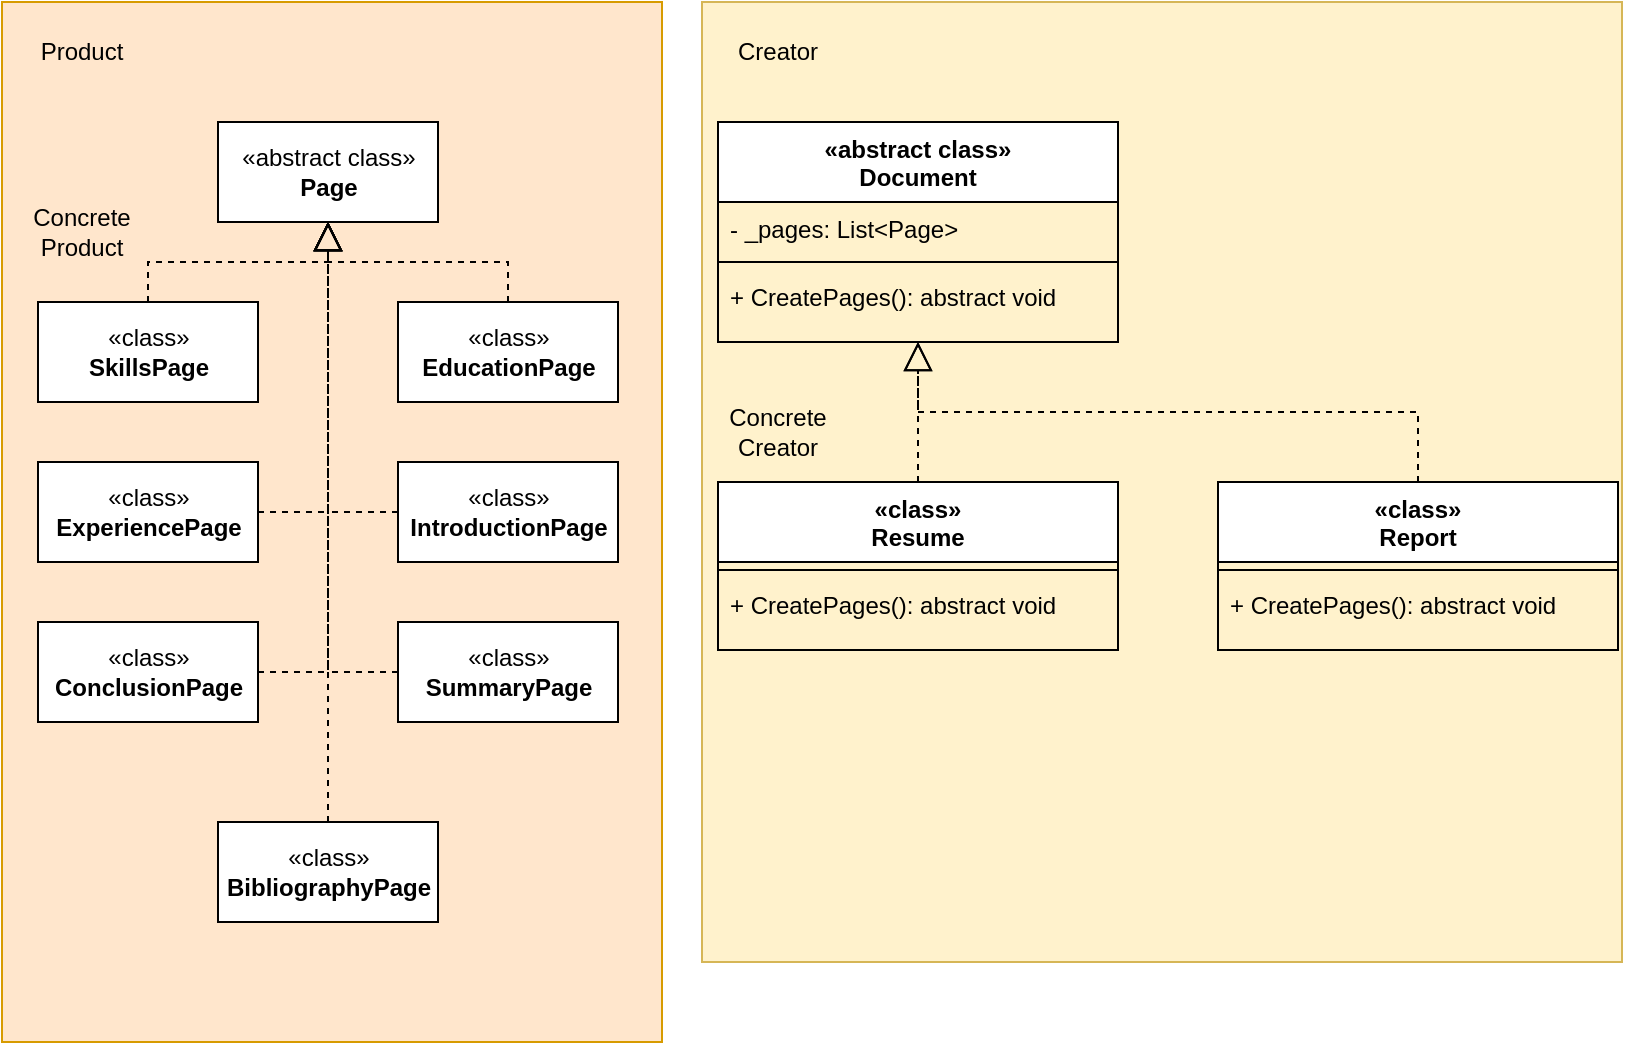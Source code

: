 <mxfile version="15.4.1" type="device"><diagram id="kqql9GxTmJMYZUTySXge" name="Page-1"><mxGraphModel dx="1117" dy="600" grid="1" gridSize="10" guides="1" tooltips="1" connect="1" arrows="1" fold="1" page="1" pageScale="1" pageWidth="850" pageHeight="1100" math="0" shadow="0"><root><mxCell id="0"/><mxCell id="1" parent="0"/><mxCell id="RyHK5aP5DB3kqJ4euYBT-2" value="" style="rounded=0;whiteSpace=wrap;html=1;fillColor=#fff2cc;strokeColor=#d6b656;" vertex="1" parent="1"><mxGeometry x="370" y="40" width="460" height="480" as="geometry"/></mxCell><mxCell id="RyHK5aP5DB3kqJ4euYBT-1" value="" style="rounded=0;whiteSpace=wrap;html=1;fillColor=#ffe6cc;strokeColor=#d79b00;" vertex="1" parent="1"><mxGeometry x="20" y="40" width="330" height="520" as="geometry"/></mxCell><mxCell id="zDU8Qb2ZWzJtBFr-2wLf-2" value="«abstract class»&lt;br&gt;&lt;b&gt;Page&lt;br&gt;&lt;/b&gt;" style="html=1;" parent="1" vertex="1"><mxGeometry x="128" y="100" width="110" height="50" as="geometry"/></mxCell><mxCell id="zDU8Qb2ZWzJtBFr-2wLf-32" value="«abstract class»&#xA;Document&#xA;&#xA;" style="swimlane;fontStyle=1;align=center;verticalAlign=top;childLayout=stackLayout;horizontal=1;startSize=40;horizontalStack=0;resizeParent=1;resizeParentMax=0;resizeLast=0;collapsible=1;marginBottom=0;" parent="1" vertex="1"><mxGeometry x="378" y="100" width="200" height="110" as="geometry"/></mxCell><mxCell id="zDU8Qb2ZWzJtBFr-2wLf-33" value="- _pages: List&lt;Page&gt; " style="text;strokeColor=none;fillColor=none;align=left;verticalAlign=top;spacingLeft=4;spacingRight=4;overflow=hidden;rotatable=0;points=[[0,0.5],[1,0.5]];portConstraint=eastwest;" parent="zDU8Qb2ZWzJtBFr-2wLf-32" vertex="1"><mxGeometry y="40" width="200" height="26" as="geometry"/></mxCell><mxCell id="zDU8Qb2ZWzJtBFr-2wLf-34" value="" style="line;strokeWidth=1;fillColor=none;align=left;verticalAlign=middle;spacingTop=-1;spacingLeft=3;spacingRight=3;rotatable=0;labelPosition=right;points=[];portConstraint=eastwest;" parent="zDU8Qb2ZWzJtBFr-2wLf-32" vertex="1"><mxGeometry y="66" width="200" height="8" as="geometry"/></mxCell><mxCell id="zDU8Qb2ZWzJtBFr-2wLf-35" value="+ CreatePages(): abstract void" style="text;strokeColor=none;fillColor=none;align=left;verticalAlign=top;spacingLeft=4;spacingRight=4;overflow=hidden;rotatable=0;points=[[0,0.5],[1,0.5]];portConstraint=eastwest;" parent="zDU8Qb2ZWzJtBFr-2wLf-32" vertex="1"><mxGeometry y="74" width="200" height="36" as="geometry"/></mxCell><mxCell id="zDU8Qb2ZWzJtBFr-2wLf-40" value="«class»&#xA;Resume&#xA;&#xA;&#xA;" style="swimlane;fontStyle=1;align=center;verticalAlign=top;childLayout=stackLayout;horizontal=1;startSize=40;horizontalStack=0;resizeParent=1;resizeParentMax=0;resizeLast=0;collapsible=1;marginBottom=0;" parent="1" vertex="1"><mxGeometry x="378" y="280" width="200" height="84" as="geometry"/></mxCell><mxCell id="zDU8Qb2ZWzJtBFr-2wLf-42" value="" style="line;strokeWidth=1;fillColor=none;align=left;verticalAlign=middle;spacingTop=-1;spacingLeft=3;spacingRight=3;rotatable=0;labelPosition=right;points=[];portConstraint=eastwest;" parent="zDU8Qb2ZWzJtBFr-2wLf-40" vertex="1"><mxGeometry y="40" width="200" height="8" as="geometry"/></mxCell><mxCell id="zDU8Qb2ZWzJtBFr-2wLf-43" value="+ CreatePages(): abstract void" style="text;strokeColor=none;fillColor=none;align=left;verticalAlign=top;spacingLeft=4;spacingRight=4;overflow=hidden;rotatable=0;points=[[0,0.5],[1,0.5]];portConstraint=eastwest;" parent="zDU8Qb2ZWzJtBFr-2wLf-40" vertex="1"><mxGeometry y="48" width="200" height="36" as="geometry"/></mxCell><mxCell id="zDU8Qb2ZWzJtBFr-2wLf-44" value="" style="endArrow=block;dashed=1;endFill=0;endSize=12;html=1;rounded=0;edgeStyle=orthogonalEdgeStyle;exitX=0.5;exitY=0;exitDx=0;exitDy=0;" parent="1" source="zDU8Qb2ZWzJtBFr-2wLf-40" target="zDU8Qb2ZWzJtBFr-2wLf-32" edge="1"><mxGeometry width="160" relative="1" as="geometry"><mxPoint x="298" y="240" as="sourcePoint"/><mxPoint x="458" y="240" as="targetPoint"/></mxGeometry></mxCell><mxCell id="zDU8Qb2ZWzJtBFr-2wLf-45" value="«class»&#xA;Report&#xA;&#xA;&#xA;" style="swimlane;fontStyle=1;align=center;verticalAlign=top;childLayout=stackLayout;horizontal=1;startSize=40;horizontalStack=0;resizeParent=1;resizeParentMax=0;resizeLast=0;collapsible=1;marginBottom=0;" parent="1" vertex="1"><mxGeometry x="628" y="280" width="200" height="84" as="geometry"/></mxCell><mxCell id="zDU8Qb2ZWzJtBFr-2wLf-46" value="" style="line;strokeWidth=1;fillColor=none;align=left;verticalAlign=middle;spacingTop=-1;spacingLeft=3;spacingRight=3;rotatable=0;labelPosition=right;points=[];portConstraint=eastwest;" parent="zDU8Qb2ZWzJtBFr-2wLf-45" vertex="1"><mxGeometry y="40" width="200" height="8" as="geometry"/></mxCell><mxCell id="zDU8Qb2ZWzJtBFr-2wLf-47" value="+ CreatePages(): abstract void" style="text;strokeColor=none;fillColor=none;align=left;verticalAlign=top;spacingLeft=4;spacingRight=4;overflow=hidden;rotatable=0;points=[[0,0.5],[1,0.5]];portConstraint=eastwest;" parent="zDU8Qb2ZWzJtBFr-2wLf-45" vertex="1"><mxGeometry y="48" width="200" height="36" as="geometry"/></mxCell><mxCell id="zDU8Qb2ZWzJtBFr-2wLf-48" value="" style="endArrow=block;dashed=1;endFill=0;endSize=12;html=1;rounded=0;edgeStyle=orthogonalEdgeStyle;exitX=0.5;exitY=0;exitDx=0;exitDy=0;" parent="1" source="zDU8Qb2ZWzJtBFr-2wLf-45" target="zDU8Qb2ZWzJtBFr-2wLf-32" edge="1"><mxGeometry width="160" relative="1" as="geometry"><mxPoint x="488" y="290" as="sourcePoint"/><mxPoint x="488" y="220" as="targetPoint"/></mxGeometry></mxCell><mxCell id="zDU8Qb2ZWzJtBFr-2wLf-49" value="«class»&lt;br&gt;&lt;b&gt;SkillsPage&lt;/b&gt;" style="html=1;" parent="1" vertex="1"><mxGeometry x="38" y="190" width="110" height="50" as="geometry"/></mxCell><mxCell id="zDU8Qb2ZWzJtBFr-2wLf-50" value="«class»&lt;br&gt;&lt;b&gt;SummaryPage&lt;/b&gt;" style="html=1;" parent="1" vertex="1"><mxGeometry x="218" y="350" width="110" height="50" as="geometry"/></mxCell><mxCell id="zDU8Qb2ZWzJtBFr-2wLf-51" value="«class»&lt;br&gt;&lt;b&gt;ConclusionPage&lt;/b&gt;" style="html=1;" parent="1" vertex="1"><mxGeometry x="38" y="350" width="110" height="50" as="geometry"/></mxCell><mxCell id="zDU8Qb2ZWzJtBFr-2wLf-52" value="«class»&lt;br&gt;&lt;b&gt;EducationPage&lt;/b&gt;" style="html=1;" parent="1" vertex="1"><mxGeometry x="218" y="190" width="110" height="50" as="geometry"/></mxCell><mxCell id="zDU8Qb2ZWzJtBFr-2wLf-53" value="«class»&lt;br&gt;&lt;b&gt;IntroductionPage&lt;/b&gt;" style="html=1;" parent="1" vertex="1"><mxGeometry x="218" y="270" width="110" height="50" as="geometry"/></mxCell><mxCell id="zDU8Qb2ZWzJtBFr-2wLf-54" value="«class»&lt;br&gt;&lt;b&gt;ExperiencePage&lt;/b&gt;" style="html=1;" parent="1" vertex="1"><mxGeometry x="38" y="270" width="110" height="50" as="geometry"/></mxCell><mxCell id="zDU8Qb2ZWzJtBFr-2wLf-55" value="«class»&lt;br&gt;&lt;b&gt;BibliographyPage&lt;/b&gt;" style="html=1;" parent="1" vertex="1"><mxGeometry x="128" y="450" width="110" height="50" as="geometry"/></mxCell><mxCell id="zDU8Qb2ZWzJtBFr-2wLf-56" value="" style="endArrow=block;dashed=1;endFill=0;endSize=12;html=1;rounded=0;edgeStyle=orthogonalEdgeStyle;entryX=0.5;entryY=1;entryDx=0;entryDy=0;" parent="1" source="zDU8Qb2ZWzJtBFr-2wLf-49" target="zDU8Qb2ZWzJtBFr-2wLf-2" edge="1"><mxGeometry width="160" relative="1" as="geometry"><mxPoint x="278" y="320" as="sourcePoint"/><mxPoint x="438" y="320" as="targetPoint"/></mxGeometry></mxCell><mxCell id="zDU8Qb2ZWzJtBFr-2wLf-57" value="" style="endArrow=block;dashed=1;endFill=0;endSize=12;html=1;rounded=0;edgeStyle=orthogonalEdgeStyle;" parent="1" source="zDU8Qb2ZWzJtBFr-2wLf-52" target="zDU8Qb2ZWzJtBFr-2wLf-2" edge="1"><mxGeometry width="160" relative="1" as="geometry"><mxPoint x="123" y="200" as="sourcePoint"/><mxPoint x="193" y="160" as="targetPoint"/></mxGeometry></mxCell><mxCell id="zDU8Qb2ZWzJtBFr-2wLf-58" value="" style="endArrow=block;dashed=1;endFill=0;endSize=12;html=1;rounded=0;edgeStyle=orthogonalEdgeStyle;exitX=1;exitY=0.5;exitDx=0;exitDy=0;" parent="1" source="zDU8Qb2ZWzJtBFr-2wLf-54" target="zDU8Qb2ZWzJtBFr-2wLf-2" edge="1"><mxGeometry width="160" relative="1" as="geometry"><mxPoint x="283" y="200" as="sourcePoint"/><mxPoint x="193" y="160" as="targetPoint"/></mxGeometry></mxCell><mxCell id="zDU8Qb2ZWzJtBFr-2wLf-65" value="" style="endArrow=block;dashed=1;endFill=0;endSize=12;html=1;rounded=0;edgeStyle=orthogonalEdgeStyle;exitX=0;exitY=0.5;exitDx=0;exitDy=0;" parent="1" source="zDU8Qb2ZWzJtBFr-2wLf-53" target="zDU8Qb2ZWzJtBFr-2wLf-2" edge="1"><mxGeometry width="160" relative="1" as="geometry"><mxPoint x="278" y="320" as="sourcePoint"/><mxPoint x="438" y="320" as="targetPoint"/></mxGeometry></mxCell><mxCell id="zDU8Qb2ZWzJtBFr-2wLf-66" value="" style="endArrow=block;dashed=1;endFill=0;endSize=12;html=1;rounded=0;edgeStyle=orthogonalEdgeStyle;exitX=0;exitY=0.5;exitDx=0;exitDy=0;" parent="1" source="zDU8Qb2ZWzJtBFr-2wLf-50" target="zDU8Qb2ZWzJtBFr-2wLf-2" edge="1"><mxGeometry width="160" relative="1" as="geometry"><mxPoint x="228" y="305" as="sourcePoint"/><mxPoint x="193" y="160" as="targetPoint"/></mxGeometry></mxCell><mxCell id="zDU8Qb2ZWzJtBFr-2wLf-67" value="" style="endArrow=block;dashed=1;endFill=0;endSize=12;html=1;rounded=0;edgeStyle=orthogonalEdgeStyle;exitX=1;exitY=0.5;exitDx=0;exitDy=0;" parent="1" source="zDU8Qb2ZWzJtBFr-2wLf-51" target="zDU8Qb2ZWzJtBFr-2wLf-2" edge="1"><mxGeometry width="160" relative="1" as="geometry"><mxPoint x="228" y="385" as="sourcePoint"/><mxPoint x="193" y="160" as="targetPoint"/></mxGeometry></mxCell><mxCell id="zDU8Qb2ZWzJtBFr-2wLf-68" value="" style="endArrow=block;dashed=1;endFill=0;endSize=12;html=1;rounded=0;edgeStyle=orthogonalEdgeStyle;exitX=0.5;exitY=0;exitDx=0;exitDy=0;" parent="1" source="zDU8Qb2ZWzJtBFr-2wLf-55" target="zDU8Qb2ZWzJtBFr-2wLf-2" edge="1"><mxGeometry width="160" relative="1" as="geometry"><mxPoint x="158" y="385" as="sourcePoint"/><mxPoint x="193" y="160" as="targetPoint"/></mxGeometry></mxCell><mxCell id="RyHK5aP5DB3kqJ4euYBT-3" value="Product" style="text;html=1;strokeColor=none;fillColor=none;align=center;verticalAlign=middle;whiteSpace=wrap;rounded=0;" vertex="1" parent="1"><mxGeometry x="30" y="50" width="60" height="30" as="geometry"/></mxCell><mxCell id="RyHK5aP5DB3kqJ4euYBT-4" value="Creator" style="text;html=1;strokeColor=none;fillColor=none;align=center;verticalAlign=middle;whiteSpace=wrap;rounded=0;" vertex="1" parent="1"><mxGeometry x="378" y="50" width="60" height="30" as="geometry"/></mxCell><mxCell id="RyHK5aP5DB3kqJ4euYBT-5" value="Concrete Creator" style="text;html=1;strokeColor=none;fillColor=none;align=center;verticalAlign=middle;whiteSpace=wrap;rounded=0;" vertex="1" parent="1"><mxGeometry x="378" y="240" width="60" height="30" as="geometry"/></mxCell><mxCell id="RyHK5aP5DB3kqJ4euYBT-6" value="Concrete Product" style="text;html=1;strokeColor=none;fillColor=none;align=center;verticalAlign=middle;whiteSpace=wrap;rounded=0;" vertex="1" parent="1"><mxGeometry x="30" y="140" width="60" height="30" as="geometry"/></mxCell></root></mxGraphModel></diagram></mxfile>